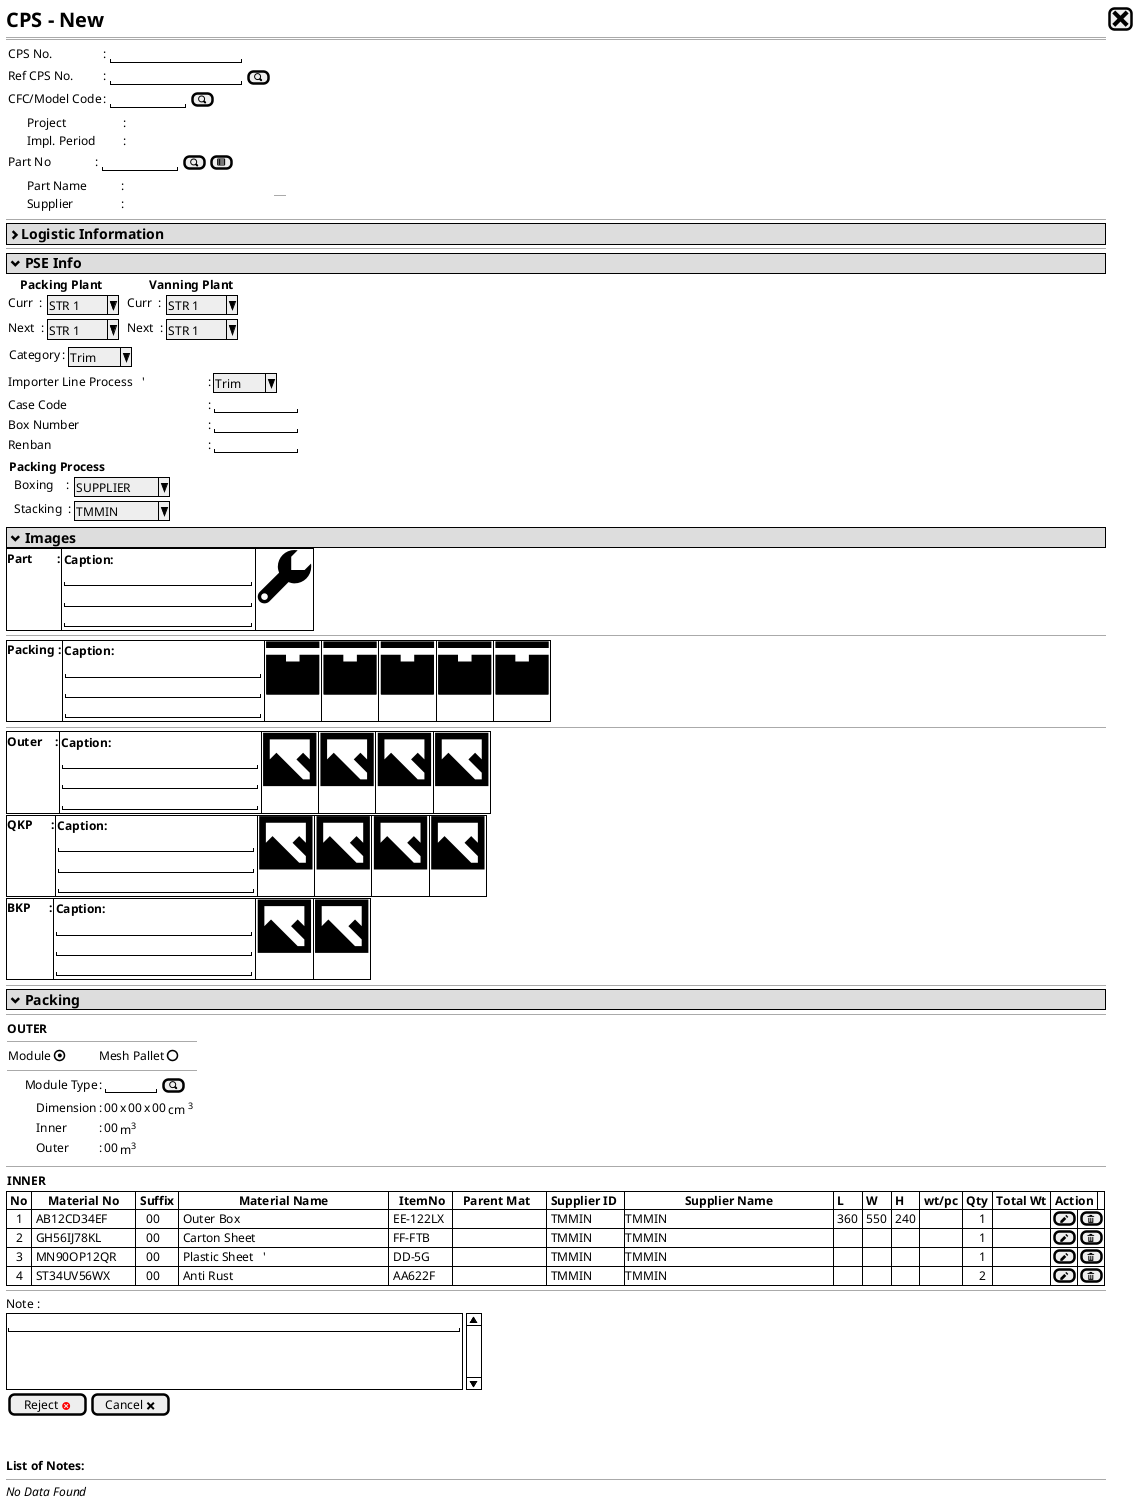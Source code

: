 ' Section Head, Dept Head Approval
@startuml
@startsalt
{
  <b><size:20>CPS - New |[<size:25><&x>]|*
  ==
  {
    {
      CPS No.      |:{|"                "|}|*
      Ref CPS No.  |:{|"                "| [<&magnifying-glass>]}| *
      CFC/Model Code  |:{|"         "| [<&magnifying-glass>]}|*
    }
    {
      |      Project           |.|      |:|.|*
      |      Impl. Period      |.|      |:|.|*
    }   
    { 
      Part No         |.|            :{|"         "| [<&magnifying-glass>] | [<&spreadsheet>]}
    }
    {
      |      Part Name        |.|        |:|.|*
      |      Supplier         |.|        |:|.|*
    }    
    --
  }
  --
  {*
    <b><size:14> <&chevron-right>Logistic Information
  }
  --
  {*
    <b><size:14> <&chevron-bottom> PSE Info
  }
  'pse inputed fields
  { 
    {
      |<b>    Packing Plant |*        |  .      | <b>       Vanning Plant |*             |*
      |Curr  :          |{ ^ STR 1 ^ }|  .      |Curr  :           |{ ^ STR 1 ^ }        |*
      |Next  :          |{ ^ STR 1 ^ }|  .      |Next  :           |{ ^ STR 1 ^ }        |*
    }  
    .
    {
      {Category       |:| { ^ Trim ^ }|}*
    }
    {
      Importer Line Process   '|:| ^ Trim ^ |*
      Case Code                |:| "          "|*
      Box Number               |:| "          "|*
      Renban                   |:| "          "|*
      {
        |<b>Packing Process |*        |* 
        . |Boxing    :          |{ ^ SUPPLIER ^ }|*  
        . |Stacking  :          |{ ^  TMMIN   ^ }|*  
      }
    }
  }
  'end pse input detail     --
  {*
    <b><size:14> <&chevron-bottom> Images
  }
  {#
    |<b>Part        :|{ 
      <b>Caption: 
      "                       "
      "                       "
      "                       "
    }|<size:80><&wrench>|*
  }
  --
  {#
    |<b>Packing : |{ 
      <b>Caption: 
      "                        "
      "                        "
      "                        "
    }|<size:80><&box>|<size:80><&box>|<size:80><&box>|<size:80><&box>|<size:80><&box>|*
  }
  --
  {#
    |<b>Outer    : |{ 
      <b>Caption: 
      "                        "
      "                        "
      "                        "
    }|<size:80><&image>|<size:80><&image>|<size:80><&image>|<size:80><&image>|*
  }
  {#
    |<b>QKP      : |{ 
      <b>Caption: 
      "                        "
      "                        "
      "                        "
    }|<size:80><&image>|<size:80><&image>|<size:80><&image>|<size:80><&image>|*
  }
  {#
    |<b>BKP      : |{ 
      <b>Caption: 
      "                        "
      "                        "
      "                        "
    }|<size:80><&image>||<size:80><&image>|*
  }
  --
  {*
    <b><size:14> <&chevron-bottom> Packing
  }
  --
  {
    '1490	1125	730
    <b>OUTER
      --
      {|Module |(X)|      |Mesh Pallet|()|}*
      --
      {
        {      Module Type     |: |"      " | [<&magnifying-glass>] | }*  
          {
            .|       Dimension     |: | 00 | x | 00 | x | 00 | cm <sup>3</sup> |*
            .|       Inner         |: | 00 | m<sup>3</sup>                      |*
            .|       Outer         |: | 00 | m<sup>3</sup>                      |*
          }
      }    
  }
  --
  {
    |<b>INNER   | *
  }
  {#
    | <b>No |     <b>Material No     | <b>Suffix |                   <b>Material Name                   |   <b>ItemNo  |   <b>Parent Mat     | <b>Supplier ID  |                   <b>Supplier Name                   | <b>L   | <b>W  | <b>H | <b>wt/pc | <b>Qty | <b>Total Wt | <b>Action |*
    |   1   | AB12CD34EF             |   00      | Outer Box                                            | EE-122LX     |                    .| TMMIN          | TMMIN                                                 | 360    | 550   | 240  |         .|      1 |           . |[<&pencil>]|[<&trash>]|*
    |   2   | GH56IJ78KL             |   00      | Carton Sheet                                         | FF-FTB       |                    .| TMMIN          | TMMIN                                                 |.       |.      |.     |         .|      1 |           . |[<&pencil>]|[<&trash>]|*
    |   3   | MN90OP12QR             |   00      | Plastic Sheet   '                                    | DD-5G        |                    .| TMMIN          | TMMIN                                                 |.       |.      |.     |         .|      1 |           . |[<&pencil>]|[<&trash>]|*
    |   4   | ST34UV56WX             |   00      | Anti Rust                                            | AA622F       |                    .| TMMIN          | TMMIN                                                 |.       |.      |.     |         .|      2 |           . |[<&pencil>]|[<&trash>]|*      
  }
  --
  '{[Accept <&media-record>] | [Reject <&data-transfer-upload>]}
  Note :
  {SI
    "                                                        "
    .
    .
    .
  }
  {[Reject <color:red><&circle-x>]| [Cancel <&x>]}
  .
  .
  <b>List of Notes:
  --
  <i>No Data Found 
}
@endsalt
@enduml
